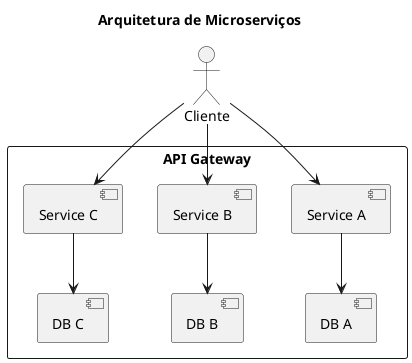 @startuml
title Arquitetura de Microserviços

actor "Cliente" as client
rectangle "API Gateway" {
  [Service A] --> [DB A]
  [Service B] --> [DB B]
  [Service C] --> [DB C]
}
client --> [Service A]
client --> [Service B]
client --> [Service C]
@enduml